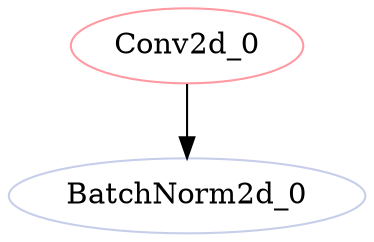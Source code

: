 strict digraph "" {
	Conv2d_0	[color="#FF9AA2",
		layer_name="features.2.conv.2",
		params=2304,
		type=Conv2d];
	BatchNorm2d_0	[color="#C7CEEA",
		layer_name="features.2.conv.3",
		params=48,
		type=BatchNorm2d];
	Conv2d_0 -> BatchNorm2d_0;
}
